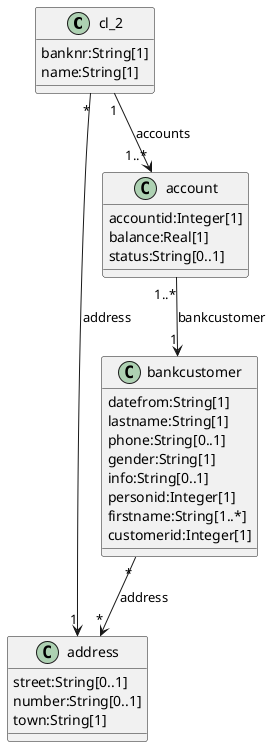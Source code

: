 @startuml


class cl_2{
banknr:String[1]
name:String[1]

}


class address{
street:String[0..1]
number:String[0..1]
town:String[1]

}


class bankcustomer{
datefrom:String[1]
lastname:String[1]
phone:String[0..1]
gender:String[1]
info:String[0..1]
personid:Integer[1]
firstname:String[1..*]
customerid:Integer[1]

}


class account{
accountid:Integer[1]
balance:Real[1]
status:String[0..1]

}

cl_2 "*" --> "1" address:"address"
cl_2 "1" --> "1..*" account:"accounts"
bankcustomer "*" --> "*" address:"address"
account "1..*" --> "1" bankcustomer:"bankcustomer"
@enduml
